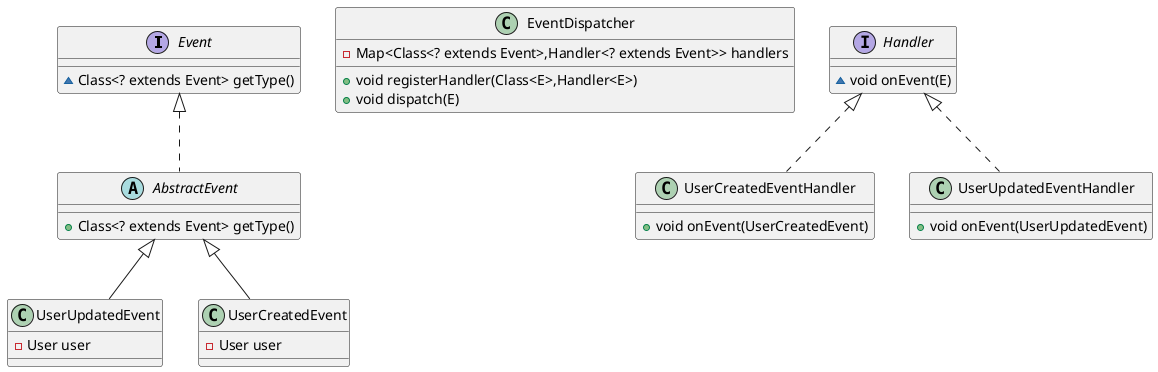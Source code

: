 @startuml
interface Event {
~ Class<? extends Event> getType()
}
class UserUpdatedEvent {
- User user
}
class UserCreatedEvent {
- User user
}
class EventDispatcher {
- Map<Class<? extends Event>,Handler<? extends Event>> handlers
+ void registerHandler(Class<E>,Handler<E>)
+ void dispatch(E)
}
class UserCreatedEventHandler {
+ void onEvent(UserCreatedEvent)
}
class UserUpdatedEventHandler {
+ void onEvent(UserUpdatedEvent)
}
interface Handler {
~ void onEvent(E)
}
abstract class AbstractEvent {
+ Class<? extends Event> getType()
}


AbstractEvent <|-- UserUpdatedEvent
AbstractEvent <|-- UserCreatedEvent
Handler <|.. UserCreatedEventHandler
Handler <|.. UserUpdatedEventHandler
Event <|.. AbstractEvent
@enduml